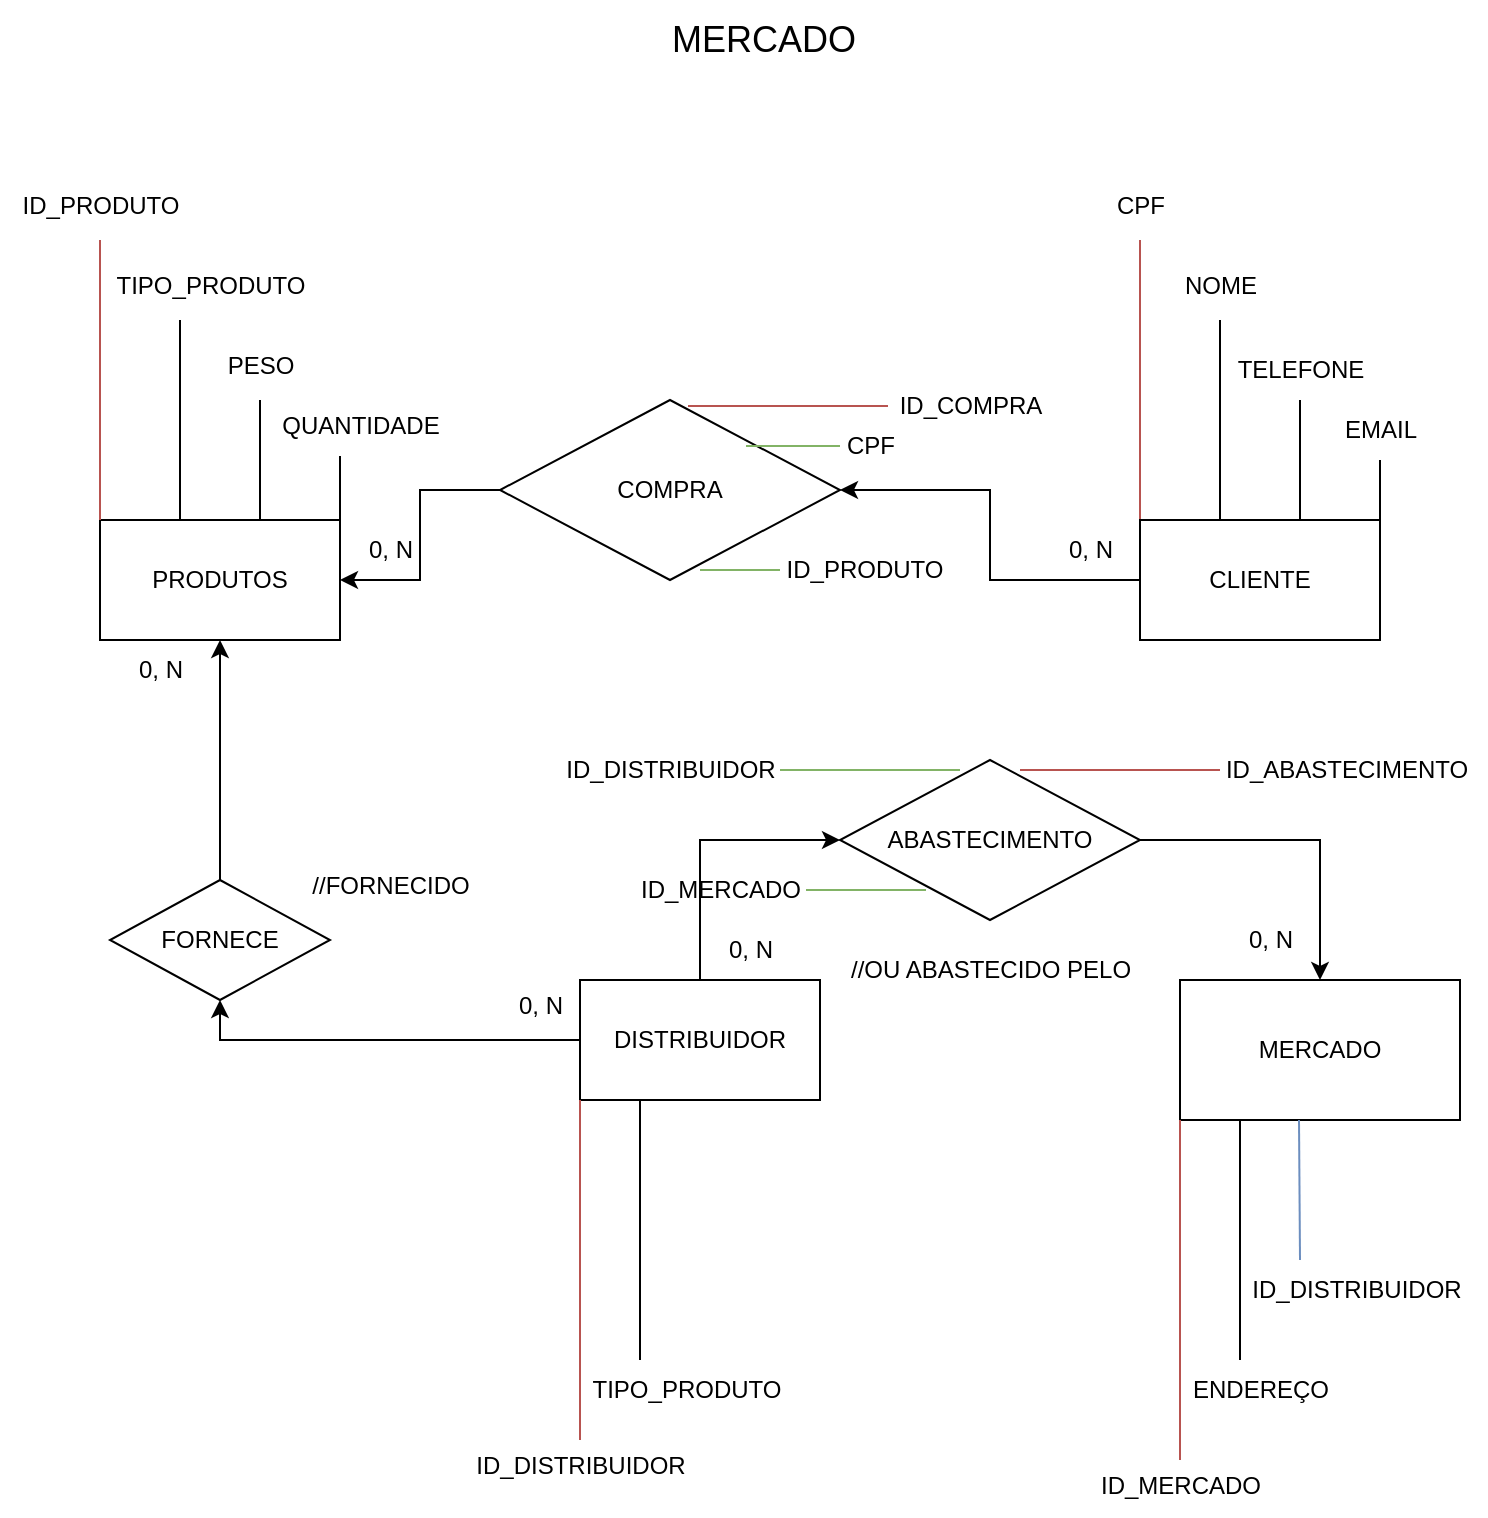 <mxfile version="24.7.17">
  <diagram name="Página-1" id="3sjiFhXAzmyERqDSSt8v">
    <mxGraphModel dx="1434" dy="907" grid="1" gridSize="10" guides="1" tooltips="1" connect="1" arrows="1" fold="1" page="1" pageScale="1" pageWidth="827" pageHeight="1169" math="0" shadow="0">
      <root>
        <mxCell id="0" />
        <mxCell id="1" parent="0" />
        <mxCell id="2HCAyIp831xhiabN6qKA-1" value="&lt;font style=&quot;font-size: 18px;&quot;&gt;MERCADO&amp;nbsp;&lt;/font&gt;" style="text;html=1;align=center;verticalAlign=middle;resizable=0;points=[];autosize=1;strokeColor=none;fillColor=none;" parent="1" vertex="1">
          <mxGeometry x="354" width="120" height="40" as="geometry" />
        </mxCell>
        <mxCell id="2HCAyIp831xhiabN6qKA-2" value="PRODUTOS" style="rounded=0;whiteSpace=wrap;html=1;" parent="1" vertex="1">
          <mxGeometry x="80" y="260" width="120" height="60" as="geometry" />
        </mxCell>
        <mxCell id="2HCAyIp831xhiabN6qKA-6" value="" style="endArrow=none;html=1;rounded=0;fillColor=#f8cecc;strokeColor=#b85450;" parent="1" edge="1">
          <mxGeometry width="50" height="50" relative="1" as="geometry">
            <mxPoint x="80" y="260" as="sourcePoint" />
            <mxPoint x="80" y="120" as="targetPoint" />
          </mxGeometry>
        </mxCell>
        <mxCell id="2HCAyIp831xhiabN6qKA-18" value="" style="endArrow=none;html=1;rounded=0;" parent="1" edge="1">
          <mxGeometry width="50" height="50" relative="1" as="geometry">
            <mxPoint x="120" y="260" as="sourcePoint" />
            <mxPoint x="120" y="160" as="targetPoint" />
          </mxGeometry>
        </mxCell>
        <mxCell id="2HCAyIp831xhiabN6qKA-19" value="" style="endArrow=none;html=1;rounded=0;" parent="1" edge="1">
          <mxGeometry width="50" height="50" relative="1" as="geometry">
            <mxPoint x="160" y="260" as="sourcePoint" />
            <mxPoint x="160" y="200" as="targetPoint" />
          </mxGeometry>
        </mxCell>
        <mxCell id="2HCAyIp831xhiabN6qKA-20" value="" style="endArrow=none;html=1;rounded=0;" parent="1" edge="1">
          <mxGeometry width="50" height="50" relative="1" as="geometry">
            <mxPoint x="200" y="268" as="sourcePoint" />
            <mxPoint x="200" y="228" as="targetPoint" />
          </mxGeometry>
        </mxCell>
        <mxCell id="2HCAyIp831xhiabN6qKA-21" value="" style="endArrow=none;html=1;rounded=0;fillColor=#f8cecc;strokeColor=#b85450;" parent="1" edge="1">
          <mxGeometry width="50" height="50" relative="1" as="geometry">
            <mxPoint x="600" y="260" as="sourcePoint" />
            <mxPoint x="600" y="120" as="targetPoint" />
          </mxGeometry>
        </mxCell>
        <mxCell id="2HCAyIp831xhiabN6qKA-22" value="" style="endArrow=none;html=1;rounded=0;" parent="1" edge="1">
          <mxGeometry width="50" height="50" relative="1" as="geometry">
            <mxPoint x="640" y="260" as="sourcePoint" />
            <mxPoint x="640" y="160" as="targetPoint" />
          </mxGeometry>
        </mxCell>
        <mxCell id="2HCAyIp831xhiabN6qKA-23" value="" style="endArrow=none;html=1;rounded=0;" parent="1" edge="1">
          <mxGeometry width="50" height="50" relative="1" as="geometry">
            <mxPoint x="680" y="260" as="sourcePoint" />
            <mxPoint x="680" y="200" as="targetPoint" />
          </mxGeometry>
        </mxCell>
        <mxCell id="2HCAyIp831xhiabN6qKA-24" value="" style="endArrow=none;html=1;rounded=0;" parent="1" edge="1">
          <mxGeometry width="50" height="50" relative="1" as="geometry">
            <mxPoint x="720" y="260" as="sourcePoint" />
            <mxPoint x="720" y="230" as="targetPoint" />
          </mxGeometry>
        </mxCell>
        <mxCell id="2HCAyIp831xhiabN6qKA-25" value="" style="endArrow=none;html=1;rounded=0;" parent="1" edge="1">
          <mxGeometry width="50" height="50" relative="1" as="geometry">
            <mxPoint x="350" y="680" as="sourcePoint" />
            <mxPoint x="350" y="550" as="targetPoint" />
          </mxGeometry>
        </mxCell>
        <mxCell id="2HCAyIp831xhiabN6qKA-26" value="ID_PRODUTO" style="text;html=1;align=center;verticalAlign=middle;resizable=0;points=[];autosize=1;strokeColor=none;fillColor=none;" parent="1" vertex="1">
          <mxGeometry x="30" y="88" width="100" height="30" as="geometry" />
        </mxCell>
        <mxCell id="2HCAyIp831xhiabN6qKA-45" style="edgeStyle=orthogonalEdgeStyle;rounded=0;orthogonalLoop=1;jettySize=auto;html=1;exitX=0;exitY=0.5;exitDx=0;exitDy=0;entryX=1;entryY=0.5;entryDx=0;entryDy=0;" parent="1" source="2HCAyIp831xhiabN6qKA-29" target="2HCAyIp831xhiabN6qKA-33" edge="1">
          <mxGeometry relative="1" as="geometry" />
        </mxCell>
        <mxCell id="2HCAyIp831xhiabN6qKA-29" value="CLIENTE" style="rounded=0;whiteSpace=wrap;html=1;" parent="1" vertex="1">
          <mxGeometry x="600" y="260" width="120" height="60" as="geometry" />
        </mxCell>
        <mxCell id="2HCAyIp831xhiabN6qKA-30" value="CPF" style="text;html=1;align=center;verticalAlign=middle;resizable=0;points=[];autosize=1;strokeColor=none;fillColor=none;" parent="1" vertex="1">
          <mxGeometry x="575" y="88" width="50" height="30" as="geometry" />
        </mxCell>
        <mxCell id="2HCAyIp831xhiabN6qKA-31" value="NOME" style="text;html=1;align=center;verticalAlign=middle;resizable=0;points=[];autosize=1;strokeColor=none;fillColor=none;" parent="1" vertex="1">
          <mxGeometry x="610" y="128" width="60" height="30" as="geometry" />
        </mxCell>
        <mxCell id="2HCAyIp831xhiabN6qKA-32" value="TELEFONE" style="text;html=1;align=center;verticalAlign=middle;resizable=0;points=[];autosize=1;strokeColor=none;fillColor=none;" parent="1" vertex="1">
          <mxGeometry x="635" y="170" width="90" height="30" as="geometry" />
        </mxCell>
        <mxCell id="2HCAyIp831xhiabN6qKA-46" style="edgeStyle=orthogonalEdgeStyle;rounded=0;orthogonalLoop=1;jettySize=auto;html=1;exitX=0;exitY=0.5;exitDx=0;exitDy=0;entryX=1;entryY=0.5;entryDx=0;entryDy=0;" parent="1" source="2HCAyIp831xhiabN6qKA-33" target="2HCAyIp831xhiabN6qKA-2" edge="1">
          <mxGeometry relative="1" as="geometry">
            <mxPoint x="230" y="290" as="targetPoint" />
          </mxGeometry>
        </mxCell>
        <mxCell id="2HCAyIp831xhiabN6qKA-33" value="COMPRA" style="rhombus;whiteSpace=wrap;html=1;" parent="1" vertex="1">
          <mxGeometry x="280" y="200" width="170" height="90" as="geometry" />
        </mxCell>
        <mxCell id="2HCAyIp831xhiabN6qKA-42" style="edgeStyle=orthogonalEdgeStyle;rounded=0;orthogonalLoop=1;jettySize=auto;html=1;exitX=0;exitY=0.5;exitDx=0;exitDy=0;entryX=0.5;entryY=1;entryDx=0;entryDy=0;" parent="1" source="2HCAyIp831xhiabN6qKA-34" target="2HCAyIp831xhiabN6qKA-39" edge="1">
          <mxGeometry relative="1" as="geometry" />
        </mxCell>
        <mxCell id="2HCAyIp831xhiabN6qKA-67" style="edgeStyle=orthogonalEdgeStyle;rounded=0;orthogonalLoop=1;jettySize=auto;html=1;exitX=0.5;exitY=0;exitDx=0;exitDy=0;entryX=0;entryY=0.5;entryDx=0;entryDy=0;" parent="1" source="2HCAyIp831xhiabN6qKA-34" target="2HCAyIp831xhiabN6qKA-57" edge="1">
          <mxGeometry relative="1" as="geometry" />
        </mxCell>
        <mxCell id="2HCAyIp831xhiabN6qKA-34" value="DISTRIBUIDOR" style="whiteSpace=wrap;html=1;" parent="1" vertex="1">
          <mxGeometry x="320" y="490" width="120" height="60" as="geometry" />
        </mxCell>
        <mxCell id="2HCAyIp831xhiabN6qKA-38" value="" style="endArrow=none;html=1;rounded=0;fillColor=#f8cecc;strokeColor=#b85450;" parent="1" edge="1">
          <mxGeometry width="50" height="50" relative="1" as="geometry">
            <mxPoint x="320" y="720" as="sourcePoint" />
            <mxPoint x="320" y="550" as="targetPoint" />
          </mxGeometry>
        </mxCell>
        <mxCell id="2HCAyIp831xhiabN6qKA-54" style="edgeStyle=orthogonalEdgeStyle;rounded=0;orthogonalLoop=1;jettySize=auto;html=1;exitX=0.5;exitY=0;exitDx=0;exitDy=0;entryX=0.5;entryY=1;entryDx=0;entryDy=0;" parent="1" source="2HCAyIp831xhiabN6qKA-39" target="2HCAyIp831xhiabN6qKA-2" edge="1">
          <mxGeometry relative="1" as="geometry" />
        </mxCell>
        <mxCell id="2HCAyIp831xhiabN6qKA-39" value="FORNECE" style="rhombus;whiteSpace=wrap;html=1;" parent="1" vertex="1">
          <mxGeometry x="85" y="440" width="110" height="60" as="geometry" />
        </mxCell>
        <mxCell id="2HCAyIp831xhiabN6qKA-44" value="0, N" style="text;html=1;align=center;verticalAlign=middle;resizable=0;points=[];autosize=1;strokeColor=none;fillColor=none;" parent="1" vertex="1">
          <mxGeometry x="85" y="320" width="50" height="30" as="geometry" />
        </mxCell>
        <mxCell id="2HCAyIp831xhiabN6qKA-47" value="0, N" style="text;html=1;align=center;verticalAlign=middle;resizable=0;points=[];autosize=1;strokeColor=none;fillColor=none;" parent="1" vertex="1">
          <mxGeometry x="200" y="260" width="50" height="30" as="geometry" />
        </mxCell>
        <mxCell id="2HCAyIp831xhiabN6qKA-48" value="0, N" style="text;html=1;align=center;verticalAlign=middle;resizable=0;points=[];autosize=1;strokeColor=none;fillColor=none;" parent="1" vertex="1">
          <mxGeometry x="550" y="260" width="50" height="30" as="geometry" />
        </mxCell>
        <mxCell id="2HCAyIp831xhiabN6qKA-49" value="TIPO_PRODUTO" style="text;html=1;align=center;verticalAlign=middle;resizable=0;points=[];autosize=1;strokeColor=none;fillColor=none;" parent="1" vertex="1">
          <mxGeometry x="75" y="128" width="120" height="30" as="geometry" />
        </mxCell>
        <mxCell id="2HCAyIp831xhiabN6qKA-50" value="PESO" style="text;html=1;align=center;verticalAlign=middle;resizable=0;points=[];autosize=1;strokeColor=none;fillColor=none;" parent="1" vertex="1">
          <mxGeometry x="130" y="168" width="60" height="30" as="geometry" />
        </mxCell>
        <mxCell id="2HCAyIp831xhiabN6qKA-51" value="QUANTIDADE" style="text;html=1;align=center;verticalAlign=middle;resizable=0;points=[];autosize=1;strokeColor=none;fillColor=none;" parent="1" vertex="1">
          <mxGeometry x="160" y="198" width="100" height="30" as="geometry" />
        </mxCell>
        <mxCell id="2HCAyIp831xhiabN6qKA-52" value="ID_DISTRIBUIDOR" style="text;html=1;align=center;verticalAlign=middle;resizable=0;points=[];autosize=1;strokeColor=none;fillColor=none;" parent="1" vertex="1">
          <mxGeometry x="255" y="718" width="130" height="30" as="geometry" />
        </mxCell>
        <mxCell id="2HCAyIp831xhiabN6qKA-53" value="TIPO_PRODUTO" style="text;html=1;align=center;verticalAlign=middle;resizable=0;points=[];autosize=1;strokeColor=none;fillColor=none;" parent="1" vertex="1">
          <mxGeometry x="313" y="680" width="120" height="30" as="geometry" />
        </mxCell>
        <mxCell id="2HCAyIp831xhiabN6qKA-55" value="0, N" style="text;html=1;align=center;verticalAlign=middle;resizable=0;points=[];autosize=1;strokeColor=none;fillColor=none;" parent="1" vertex="1">
          <mxGeometry x="275" y="488" width="50" height="30" as="geometry" />
        </mxCell>
        <mxCell id="2HCAyIp831xhiabN6qKA-56" value="MERCADO" style="whiteSpace=wrap;html=1;" parent="1" vertex="1">
          <mxGeometry x="620" y="490" width="140" height="70" as="geometry" />
        </mxCell>
        <mxCell id="2HCAyIp831xhiabN6qKA-68" style="edgeStyle=orthogonalEdgeStyle;rounded=0;orthogonalLoop=1;jettySize=auto;html=1;exitX=1;exitY=0.5;exitDx=0;exitDy=0;entryX=0.5;entryY=0;entryDx=0;entryDy=0;" parent="1" source="2HCAyIp831xhiabN6qKA-57" target="2HCAyIp831xhiabN6qKA-56" edge="1">
          <mxGeometry relative="1" as="geometry" />
        </mxCell>
        <mxCell id="2HCAyIp831xhiabN6qKA-57" value="ABASTECIMENTO" style="rhombus;whiteSpace=wrap;html=1;" parent="1" vertex="1">
          <mxGeometry x="450" y="380" width="150" height="80" as="geometry" />
        </mxCell>
        <mxCell id="2HCAyIp831xhiabN6qKA-61" value="" style="endArrow=none;html=1;rounded=0;fillColor=#f8cecc;strokeColor=#b85450;" parent="1" edge="1">
          <mxGeometry width="50" height="50" relative="1" as="geometry">
            <mxPoint x="620" y="730" as="sourcePoint" />
            <mxPoint x="620" y="560" as="targetPoint" />
          </mxGeometry>
        </mxCell>
        <mxCell id="2HCAyIp831xhiabN6qKA-62" value="ID_MERCADO" style="text;html=1;align=center;verticalAlign=middle;resizable=0;points=[];autosize=1;strokeColor=none;fillColor=none;" parent="1" vertex="1">
          <mxGeometry x="570" y="728" width="100" height="30" as="geometry" />
        </mxCell>
        <mxCell id="2HCAyIp831xhiabN6qKA-63" value="" style="endArrow=none;html=1;rounded=0;" parent="1" edge="1">
          <mxGeometry width="50" height="50" relative="1" as="geometry">
            <mxPoint x="650" y="680" as="sourcePoint" />
            <mxPoint x="650" y="560" as="targetPoint" />
          </mxGeometry>
        </mxCell>
        <mxCell id="2HCAyIp831xhiabN6qKA-64" value="ENDEREÇO" style="text;html=1;align=center;verticalAlign=middle;resizable=0;points=[];autosize=1;strokeColor=none;fillColor=none;" parent="1" vertex="1">
          <mxGeometry x="615" y="680" width="90" height="30" as="geometry" />
        </mxCell>
        <mxCell id="2HCAyIp831xhiabN6qKA-65" value="" style="endArrow=none;html=1;rounded=0;fillColor=#dae8fc;strokeColor=#6c8ebf;" parent="1" edge="1">
          <mxGeometry width="50" height="50" relative="1" as="geometry">
            <mxPoint x="680" y="630" as="sourcePoint" />
            <mxPoint x="679.5" y="560" as="targetPoint" />
          </mxGeometry>
        </mxCell>
        <mxCell id="2HCAyIp831xhiabN6qKA-66" value="ID_DISTRIBUIDOR" style="text;html=1;align=center;verticalAlign=middle;resizable=0;points=[];autosize=1;strokeColor=none;fillColor=none;" parent="1" vertex="1">
          <mxGeometry x="643" y="630" width="130" height="30" as="geometry" />
        </mxCell>
        <mxCell id="2HCAyIp831xhiabN6qKA-69" value="//OU ABASTECIDO PELO" style="text;html=1;align=center;verticalAlign=middle;resizable=0;points=[];autosize=1;strokeColor=none;fillColor=none;" parent="1" vertex="1">
          <mxGeometry x="445" y="470" width="160" height="30" as="geometry" />
        </mxCell>
        <mxCell id="2HCAyIp831xhiabN6qKA-70" value="//FORNECIDO" style="text;html=1;align=center;verticalAlign=middle;resizable=0;points=[];autosize=1;strokeColor=none;fillColor=none;" parent="1" vertex="1">
          <mxGeometry x="175" y="428" width="100" height="30" as="geometry" />
        </mxCell>
        <mxCell id="2HCAyIp831xhiabN6qKA-73" value="EMAIL" style="text;html=1;align=center;verticalAlign=middle;resizable=0;points=[];autosize=1;strokeColor=none;fillColor=none;" parent="1" vertex="1">
          <mxGeometry x="690" y="200" width="60" height="30" as="geometry" />
        </mxCell>
        <mxCell id="2HCAyIp831xhiabN6qKA-74" value="0, N" style="text;html=1;align=center;verticalAlign=middle;resizable=0;points=[];autosize=1;strokeColor=none;fillColor=none;" parent="1" vertex="1">
          <mxGeometry x="640" y="455" width="50" height="30" as="geometry" />
        </mxCell>
        <mxCell id="2HCAyIp831xhiabN6qKA-75" value="0, N" style="text;html=1;align=center;verticalAlign=middle;resizable=0;points=[];autosize=1;strokeColor=none;fillColor=none;" parent="1" vertex="1">
          <mxGeometry x="380" y="460" width="50" height="30" as="geometry" />
        </mxCell>
        <mxCell id="6NLPfRF6BhD2yCD4rwmw-4" value="" style="line;strokeWidth=1;rotatable=0;dashed=0;labelPosition=right;align=left;verticalAlign=middle;spacingTop=0;spacingLeft=6;points=[];portConstraint=eastwest;fillColor=#f8cecc;strokeColor=#b85450;" vertex="1" parent="1">
          <mxGeometry x="540" y="380" width="100" height="10" as="geometry" />
        </mxCell>
        <mxCell id="6NLPfRF6BhD2yCD4rwmw-5" value="" style="line;strokeWidth=1;rotatable=0;dashed=0;labelPosition=right;align=left;verticalAlign=middle;spacingTop=0;spacingLeft=6;points=[];portConstraint=eastwest;fillColor=#d5e8d4;strokeColor=#82b366;" vertex="1" parent="1">
          <mxGeometry x="420" y="380" width="90" height="10" as="geometry" />
        </mxCell>
        <mxCell id="6NLPfRF6BhD2yCD4rwmw-6" value="" style="line;strokeWidth=1;rotatable=0;dashed=0;labelPosition=right;align=left;verticalAlign=middle;spacingTop=0;spacingLeft=6;points=[];portConstraint=eastwest;fillColor=#d5e8d4;strokeColor=#82b366;" vertex="1" parent="1">
          <mxGeometry x="433" y="440" width="60" height="10" as="geometry" />
        </mxCell>
        <mxCell id="6NLPfRF6BhD2yCD4rwmw-8" value="ID_ABASTECIMENTO" style="text;html=1;align=center;verticalAlign=middle;resizable=0;points=[];autosize=1;strokeColor=none;fillColor=none;" vertex="1" parent="1">
          <mxGeometry x="633" y="370" width="140" height="30" as="geometry" />
        </mxCell>
        <mxCell id="6NLPfRF6BhD2yCD4rwmw-9" value="ID_DISTRIBUIDOR" style="text;html=1;align=center;verticalAlign=middle;resizable=0;points=[];autosize=1;strokeColor=none;fillColor=none;" vertex="1" parent="1">
          <mxGeometry x="300" y="370" width="130" height="30" as="geometry" />
        </mxCell>
        <mxCell id="6NLPfRF6BhD2yCD4rwmw-10" value="ID_MERCADO" style="text;html=1;align=center;verticalAlign=middle;resizable=0;points=[];autosize=1;strokeColor=none;fillColor=none;" vertex="1" parent="1">
          <mxGeometry x="340" y="430" width="100" height="30" as="geometry" />
        </mxCell>
        <mxCell id="6NLPfRF6BhD2yCD4rwmw-11" value="" style="line;strokeWidth=1;rotatable=0;dashed=0;labelPosition=right;align=left;verticalAlign=middle;spacingTop=0;spacingLeft=6;points=[];portConstraint=eastwest;fillColor=#f8cecc;strokeColor=#b85450;" vertex="1" parent="1">
          <mxGeometry x="374" y="198" width="100" height="10" as="geometry" />
        </mxCell>
        <mxCell id="6NLPfRF6BhD2yCD4rwmw-12" value="" style="line;strokeWidth=1;rotatable=0;dashed=0;labelPosition=right;align=left;verticalAlign=middle;spacingTop=0;spacingLeft=6;points=[];portConstraint=eastwest;fillColor=#d5e8d4;strokeColor=#82b366;" vertex="1" parent="1">
          <mxGeometry x="403" y="218" width="47" height="10" as="geometry" />
        </mxCell>
        <mxCell id="6NLPfRF6BhD2yCD4rwmw-13" value="" style="line;strokeWidth=1;rotatable=0;dashed=0;labelPosition=right;align=left;verticalAlign=middle;spacingTop=0;spacingLeft=6;points=[];portConstraint=eastwest;fillColor=#d5e8d4;strokeColor=#82b366;" vertex="1" parent="1">
          <mxGeometry x="380" y="280" width="40" height="10" as="geometry" />
        </mxCell>
        <mxCell id="6NLPfRF6BhD2yCD4rwmw-14" value="ID_COMPRA" style="text;html=1;align=center;verticalAlign=middle;resizable=0;points=[];autosize=1;strokeColor=none;fillColor=none;" vertex="1" parent="1">
          <mxGeometry x="470" y="188" width="90" height="30" as="geometry" />
        </mxCell>
        <mxCell id="6NLPfRF6BhD2yCD4rwmw-15" value="CPF" style="text;html=1;align=center;verticalAlign=middle;resizable=0;points=[];autosize=1;strokeColor=none;fillColor=none;" vertex="1" parent="1">
          <mxGeometry x="440" y="208" width="50" height="30" as="geometry" />
        </mxCell>
        <mxCell id="6NLPfRF6BhD2yCD4rwmw-16" value="ID_PRODUTO" style="text;html=1;align=center;verticalAlign=middle;resizable=0;points=[];autosize=1;strokeColor=none;fillColor=none;" vertex="1" parent="1">
          <mxGeometry x="412" y="270" width="100" height="30" as="geometry" />
        </mxCell>
      </root>
    </mxGraphModel>
  </diagram>
</mxfile>
